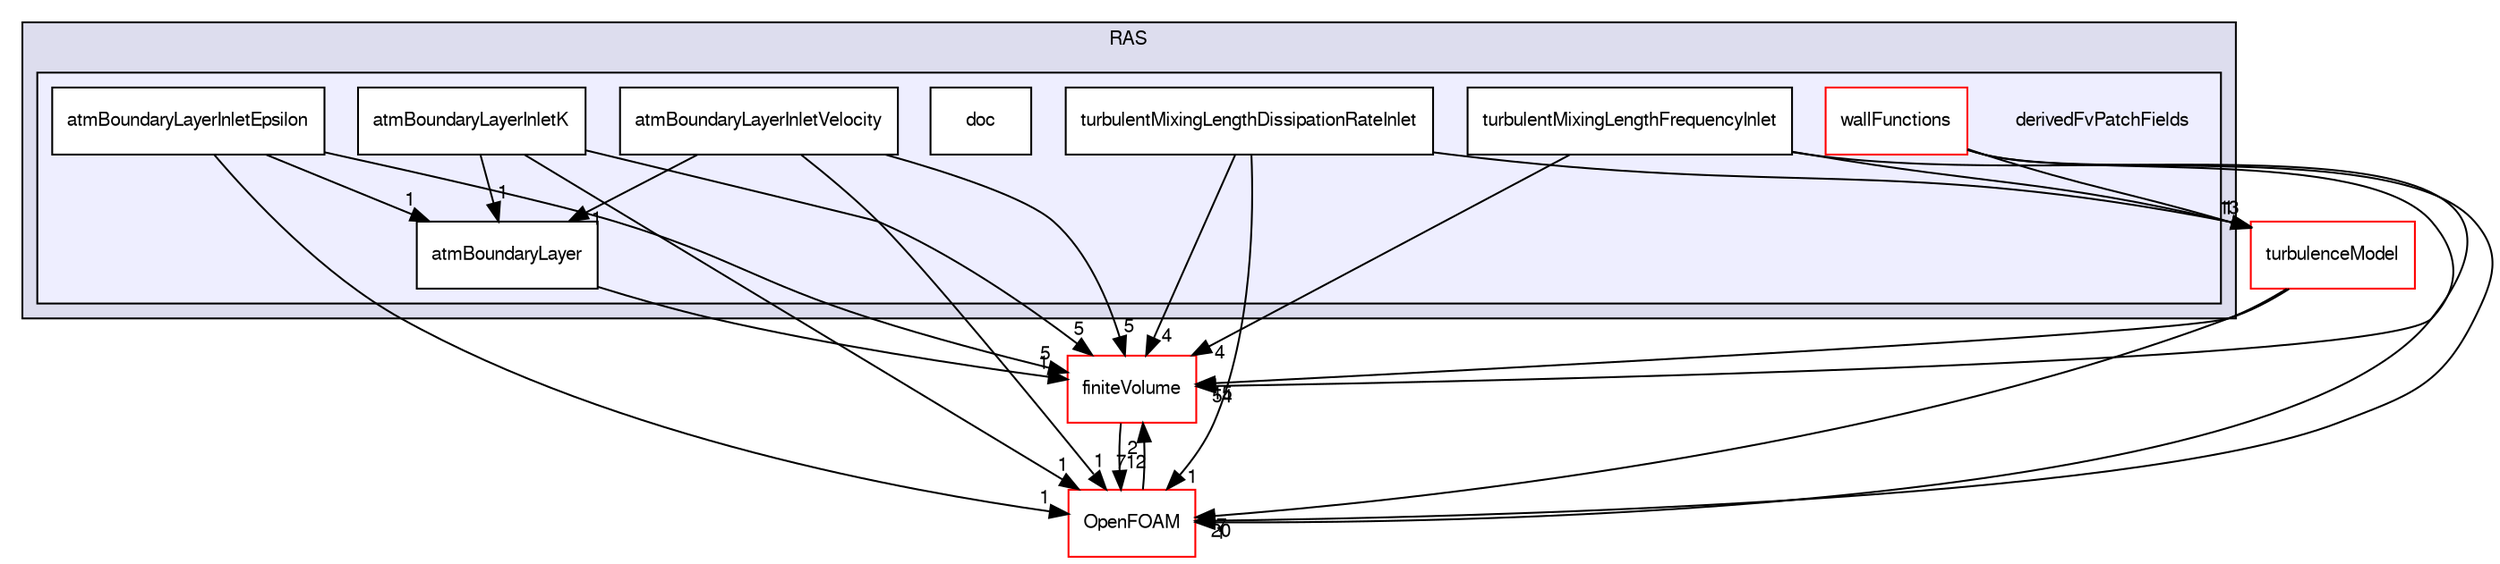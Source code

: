 digraph "src/turbulenceModels/incompressible/RAS/derivedFvPatchFields" {
  bgcolor=transparent;
  compound=true
  node [ fontsize="10", fontname="FreeSans"];
  edge [ labelfontsize="10", labelfontname="FreeSans"];
  subgraph clusterdir_dcb808b1162c061e4ccc93d1355da308 {
    graph [ bgcolor="#ddddee", pencolor="black", label="RAS" fontname="FreeSans", fontsize="10", URL="dir_dcb808b1162c061e4ccc93d1355da308.html"]
  subgraph clusterdir_3b6d00bc2053b93d6f11a62c434cd6ae {
    graph [ bgcolor="#eeeeff", pencolor="black", label="" URL="dir_3b6d00bc2053b93d6f11a62c434cd6ae.html"];
    dir_3b6d00bc2053b93d6f11a62c434cd6ae [shape=plaintext label="derivedFvPatchFields"];
    dir_d6c1b2489afa70176385e361463326f6 [shape=box label="atmBoundaryLayer" color="black" fillcolor="white" style="filled" URL="dir_d6c1b2489afa70176385e361463326f6.html"];
    dir_54a761b50af3f993db8215d91c131c41 [shape=box label="atmBoundaryLayerInletEpsilon" color="black" fillcolor="white" style="filled" URL="dir_54a761b50af3f993db8215d91c131c41.html"];
    dir_34e304c044da24cc3afafedf81659134 [shape=box label="atmBoundaryLayerInletK" color="black" fillcolor="white" style="filled" URL="dir_34e304c044da24cc3afafedf81659134.html"];
    dir_616db7840b9c828d7b9c6a66dd375605 [shape=box label="atmBoundaryLayerInletVelocity" color="black" fillcolor="white" style="filled" URL="dir_616db7840b9c828d7b9c6a66dd375605.html"];
    dir_f3c4a3fa73fe6efc0e968453bbfa7b88 [shape=box label="doc" color="black" fillcolor="white" style="filled" URL="dir_f3c4a3fa73fe6efc0e968453bbfa7b88.html"];
    dir_3c5cc2d92167b8abab073dc7d59b54b9 [shape=box label="turbulentMixingLengthDissipationRateInlet" color="black" fillcolor="white" style="filled" URL="dir_3c5cc2d92167b8abab073dc7d59b54b9.html"];
    dir_6cacd6de46f8bb0d67666f93b1bc39e9 [shape=box label="turbulentMixingLengthFrequencyInlet" color="black" fillcolor="white" style="filled" URL="dir_6cacd6de46f8bb0d67666f93b1bc39e9.html"];
    dir_49f1fcefe208d58b7ef6a054148e7a1f [shape=box label="wallFunctions" color="red" fillcolor="white" style="filled" URL="dir_49f1fcefe208d58b7ef6a054148e7a1f.html"];
  }
  }
  dir_9bd15774b555cf7259a6fa18f99fe99b [shape=box label="finiteVolume" color="red" URL="dir_9bd15774b555cf7259a6fa18f99fe99b.html"];
  dir_e925f7b23c72cb9afcc935be7ce496fe [shape=box label="turbulenceModel" color="red" URL="dir_e925f7b23c72cb9afcc935be7ce496fe.html"];
  dir_c5473ff19b20e6ec4dfe5c310b3778a8 [shape=box label="OpenFOAM" color="red" URL="dir_c5473ff19b20e6ec4dfe5c310b3778a8.html"];
  dir_9bd15774b555cf7259a6fa18f99fe99b->dir_c5473ff19b20e6ec4dfe5c310b3778a8 [headlabel="712", labeldistance=1.5 headhref="dir_000749_001732.html"];
  dir_3c5cc2d92167b8abab073dc7d59b54b9->dir_9bd15774b555cf7259a6fa18f99fe99b [headlabel="4", labeldistance=1.5 headhref="dir_002867_000749.html"];
  dir_3c5cc2d92167b8abab073dc7d59b54b9->dir_e925f7b23c72cb9afcc935be7ce496fe [headlabel="1", labeldistance=1.5 headhref="dir_002867_000605.html"];
  dir_3c5cc2d92167b8abab073dc7d59b54b9->dir_c5473ff19b20e6ec4dfe5c310b3778a8 [headlabel="1", labeldistance=1.5 headhref="dir_002867_001732.html"];
  dir_54a761b50af3f993db8215d91c131c41->dir_9bd15774b555cf7259a6fa18f99fe99b [headlabel="5", labeldistance=1.5 headhref="dir_002980_000749.html"];
  dir_54a761b50af3f993db8215d91c131c41->dir_d6c1b2489afa70176385e361463326f6 [headlabel="1", labeldistance=1.5 headhref="dir_002980_002979.html"];
  dir_54a761b50af3f993db8215d91c131c41->dir_c5473ff19b20e6ec4dfe5c310b3778a8 [headlabel="1", labeldistance=1.5 headhref="dir_002980_001732.html"];
  dir_d6c1b2489afa70176385e361463326f6->dir_9bd15774b555cf7259a6fa18f99fe99b [headlabel="1", labeldistance=1.5 headhref="dir_002979_000749.html"];
  dir_e925f7b23c72cb9afcc935be7ce496fe->dir_9bd15774b555cf7259a6fa18f99fe99b [headlabel="15", labeldistance=1.5 headhref="dir_000605_000749.html"];
  dir_e925f7b23c72cb9afcc935be7ce496fe->dir_c5473ff19b20e6ec4dfe5c310b3778a8 [headlabel="7", labeldistance=1.5 headhref="dir_000605_001732.html"];
  dir_616db7840b9c828d7b9c6a66dd375605->dir_9bd15774b555cf7259a6fa18f99fe99b [headlabel="5", labeldistance=1.5 headhref="dir_002983_000749.html"];
  dir_616db7840b9c828d7b9c6a66dd375605->dir_d6c1b2489afa70176385e361463326f6 [headlabel="1", labeldistance=1.5 headhref="dir_002983_002979.html"];
  dir_616db7840b9c828d7b9c6a66dd375605->dir_c5473ff19b20e6ec4dfe5c310b3778a8 [headlabel="1", labeldistance=1.5 headhref="dir_002983_001732.html"];
  dir_c5473ff19b20e6ec4dfe5c310b3778a8->dir_9bd15774b555cf7259a6fa18f99fe99b [headlabel="2", labeldistance=1.5 headhref="dir_001732_000749.html"];
  dir_6cacd6de46f8bb0d67666f93b1bc39e9->dir_9bd15774b555cf7259a6fa18f99fe99b [headlabel="4", labeldistance=1.5 headhref="dir_002872_000749.html"];
  dir_6cacd6de46f8bb0d67666f93b1bc39e9->dir_e925f7b23c72cb9afcc935be7ce496fe [headlabel="1", labeldistance=1.5 headhref="dir_002872_000605.html"];
  dir_6cacd6de46f8bb0d67666f93b1bc39e9->dir_c5473ff19b20e6ec4dfe5c310b3778a8 [headlabel="1", labeldistance=1.5 headhref="dir_002872_001732.html"];
  dir_34e304c044da24cc3afafedf81659134->dir_9bd15774b555cf7259a6fa18f99fe99b [headlabel="5", labeldistance=1.5 headhref="dir_002982_000749.html"];
  dir_34e304c044da24cc3afafedf81659134->dir_d6c1b2489afa70176385e361463326f6 [headlabel="1", labeldistance=1.5 headhref="dir_002982_002979.html"];
  dir_34e304c044da24cc3afafedf81659134->dir_c5473ff19b20e6ec4dfe5c310b3778a8 [headlabel="1", labeldistance=1.5 headhref="dir_002982_001732.html"];
  dir_49f1fcefe208d58b7ef6a054148e7a1f->dir_9bd15774b555cf7259a6fa18f99fe99b [headlabel="54", labeldistance=1.5 headhref="dir_002877_000749.html"];
  dir_49f1fcefe208d58b7ef6a054148e7a1f->dir_e925f7b23c72cb9afcc935be7ce496fe [headlabel="13", labeldistance=1.5 headhref="dir_002877_000605.html"];
  dir_49f1fcefe208d58b7ef6a054148e7a1f->dir_c5473ff19b20e6ec4dfe5c310b3778a8 [headlabel="20", labeldistance=1.5 headhref="dir_002877_001732.html"];
}
